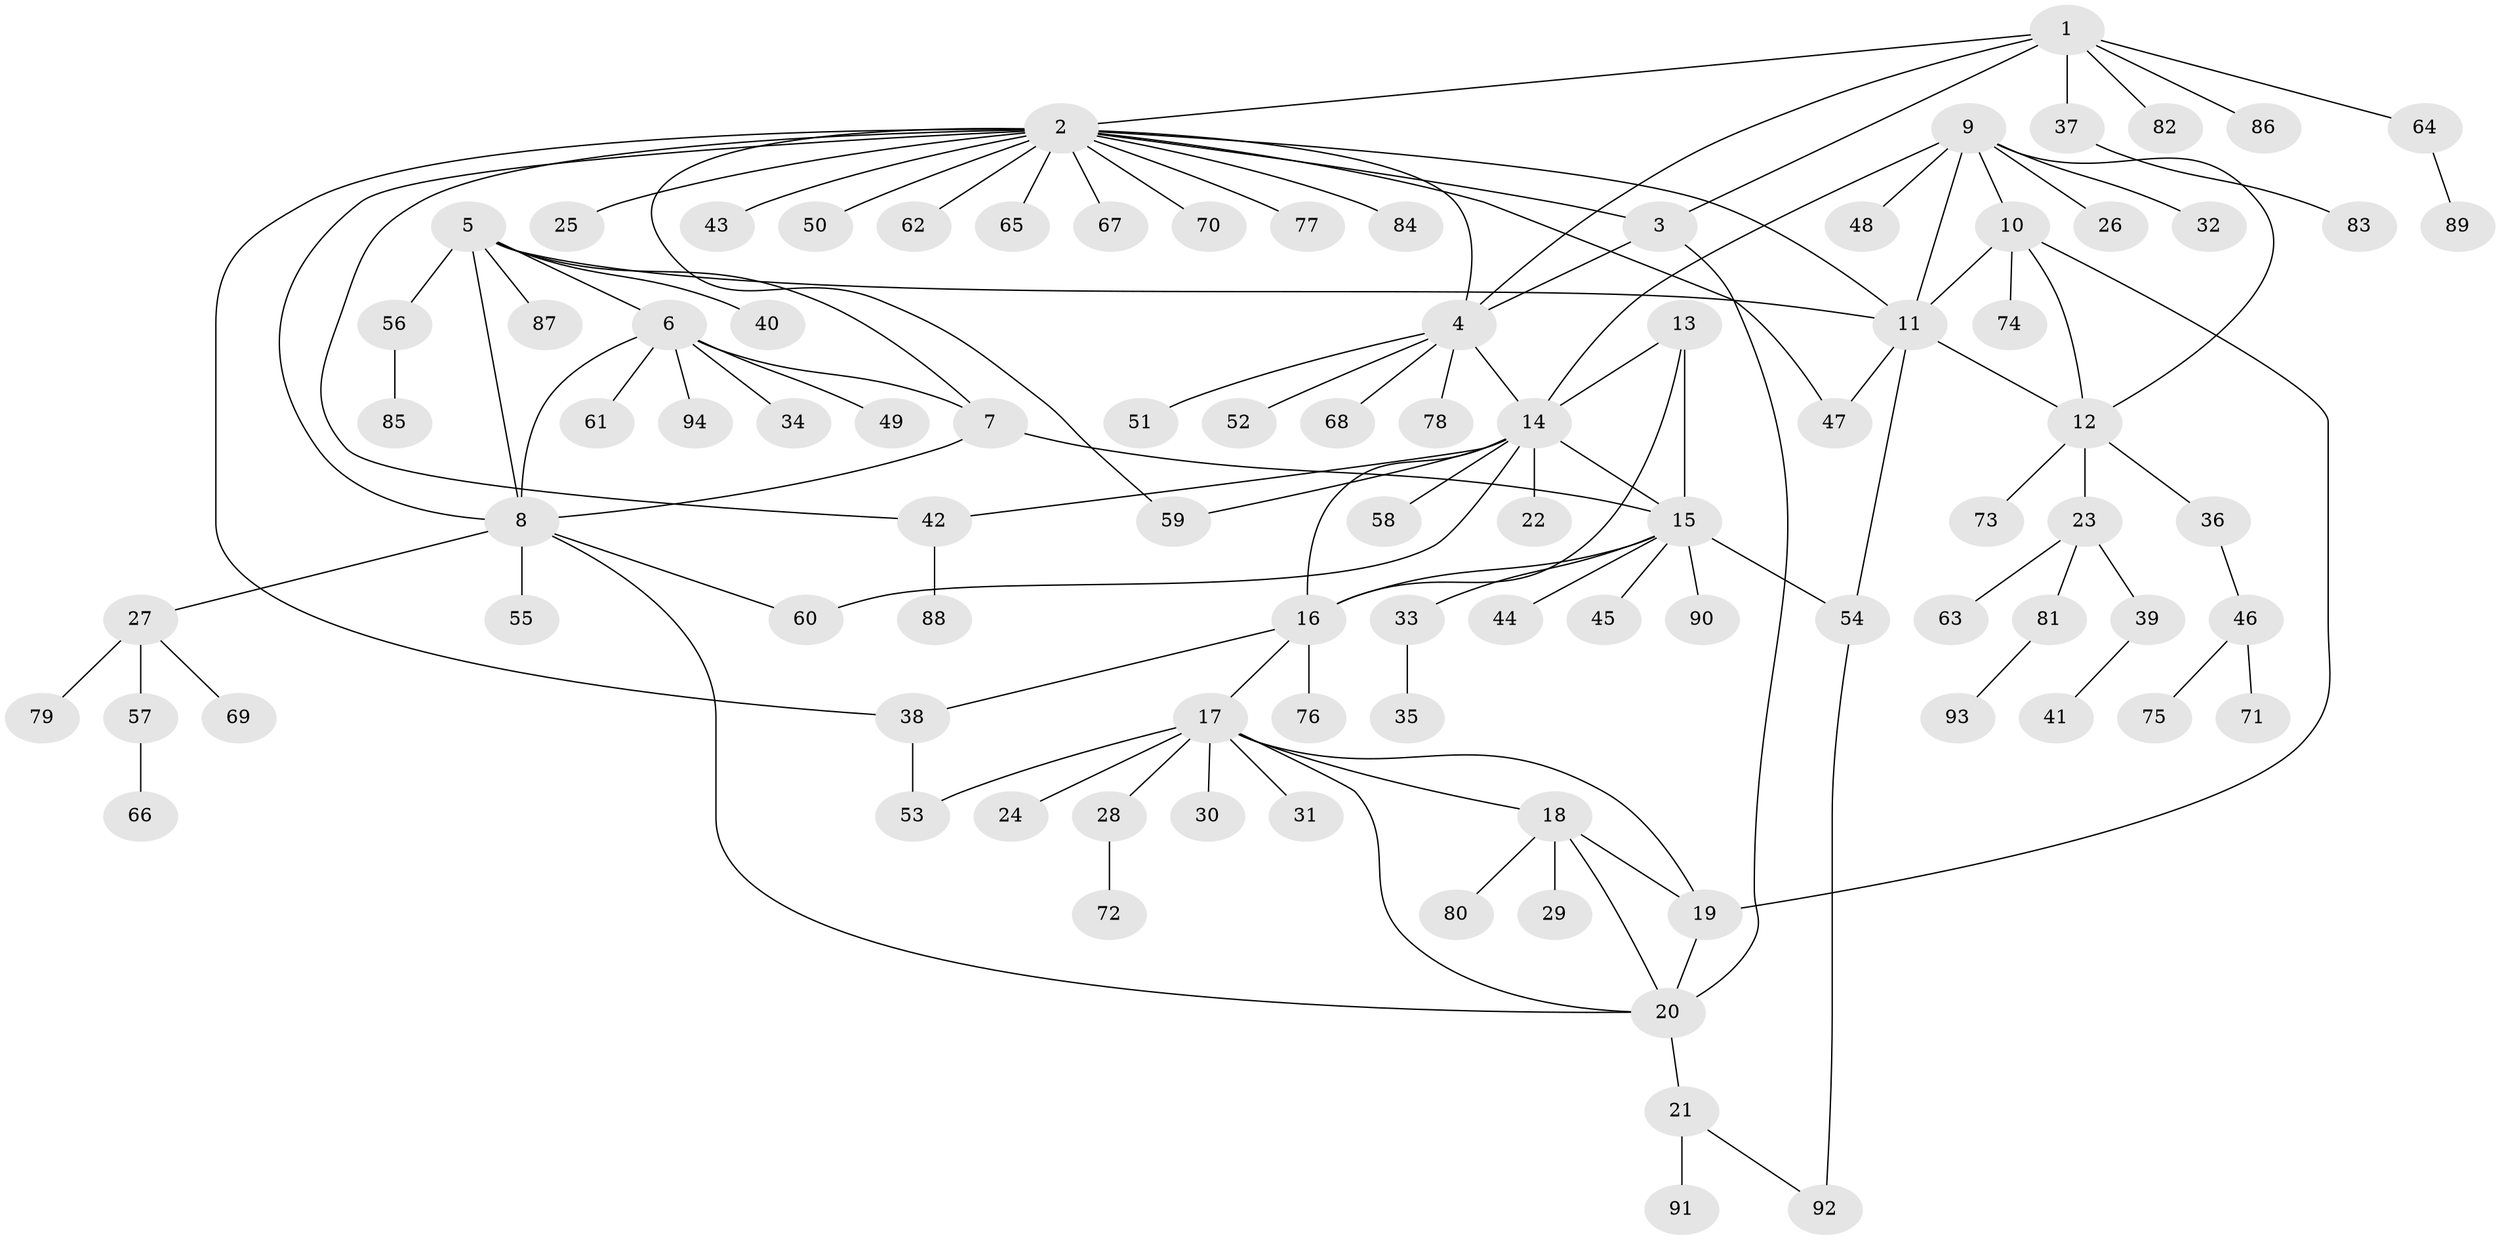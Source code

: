 // coarse degree distribution, {6: 0.0136986301369863, 21: 0.0136986301369863, 5: 0.0136986301369863, 7: 0.0547945205479452, 9: 0.0136986301369863, 8: 0.0273972602739726, 2: 0.1232876712328767, 12: 0.0136986301369863, 3: 0.0684931506849315, 1: 0.6575342465753424}
// Generated by graph-tools (version 1.1) at 2025/52/02/27/25 19:52:20]
// undirected, 94 vertices, 122 edges
graph export_dot {
graph [start="1"]
  node [color=gray90,style=filled];
  1;
  2;
  3;
  4;
  5;
  6;
  7;
  8;
  9;
  10;
  11;
  12;
  13;
  14;
  15;
  16;
  17;
  18;
  19;
  20;
  21;
  22;
  23;
  24;
  25;
  26;
  27;
  28;
  29;
  30;
  31;
  32;
  33;
  34;
  35;
  36;
  37;
  38;
  39;
  40;
  41;
  42;
  43;
  44;
  45;
  46;
  47;
  48;
  49;
  50;
  51;
  52;
  53;
  54;
  55;
  56;
  57;
  58;
  59;
  60;
  61;
  62;
  63;
  64;
  65;
  66;
  67;
  68;
  69;
  70;
  71;
  72;
  73;
  74;
  75;
  76;
  77;
  78;
  79;
  80;
  81;
  82;
  83;
  84;
  85;
  86;
  87;
  88;
  89;
  90;
  91;
  92;
  93;
  94;
  1 -- 2;
  1 -- 3;
  1 -- 4;
  1 -- 37;
  1 -- 64;
  1 -- 82;
  1 -- 86;
  2 -- 3;
  2 -- 4;
  2 -- 8;
  2 -- 11;
  2 -- 25;
  2 -- 38;
  2 -- 42;
  2 -- 43;
  2 -- 47;
  2 -- 50;
  2 -- 59;
  2 -- 62;
  2 -- 65;
  2 -- 67;
  2 -- 70;
  2 -- 77;
  2 -- 84;
  3 -- 4;
  3 -- 20;
  4 -- 14;
  4 -- 51;
  4 -- 52;
  4 -- 68;
  4 -- 78;
  5 -- 6;
  5 -- 7;
  5 -- 8;
  5 -- 11;
  5 -- 40;
  5 -- 56;
  5 -- 87;
  6 -- 7;
  6 -- 8;
  6 -- 34;
  6 -- 49;
  6 -- 61;
  6 -- 94;
  7 -- 8;
  7 -- 15;
  8 -- 20;
  8 -- 27;
  8 -- 55;
  8 -- 60;
  9 -- 10;
  9 -- 11;
  9 -- 12;
  9 -- 14;
  9 -- 26;
  9 -- 32;
  9 -- 48;
  10 -- 11;
  10 -- 12;
  10 -- 19;
  10 -- 74;
  11 -- 12;
  11 -- 47;
  11 -- 54;
  12 -- 23;
  12 -- 36;
  12 -- 73;
  13 -- 14;
  13 -- 15;
  13 -- 16;
  14 -- 15;
  14 -- 16;
  14 -- 22;
  14 -- 42;
  14 -- 58;
  14 -- 59;
  14 -- 60;
  15 -- 16;
  15 -- 33;
  15 -- 44;
  15 -- 45;
  15 -- 54;
  15 -- 90;
  16 -- 17;
  16 -- 38;
  16 -- 76;
  17 -- 18;
  17 -- 19;
  17 -- 20;
  17 -- 24;
  17 -- 28;
  17 -- 30;
  17 -- 31;
  17 -- 53;
  18 -- 19;
  18 -- 20;
  18 -- 29;
  18 -- 80;
  19 -- 20;
  20 -- 21;
  21 -- 91;
  21 -- 92;
  23 -- 39;
  23 -- 63;
  23 -- 81;
  27 -- 57;
  27 -- 69;
  27 -- 79;
  28 -- 72;
  33 -- 35;
  36 -- 46;
  37 -- 83;
  38 -- 53;
  39 -- 41;
  42 -- 88;
  46 -- 71;
  46 -- 75;
  54 -- 92;
  56 -- 85;
  57 -- 66;
  64 -- 89;
  81 -- 93;
}
